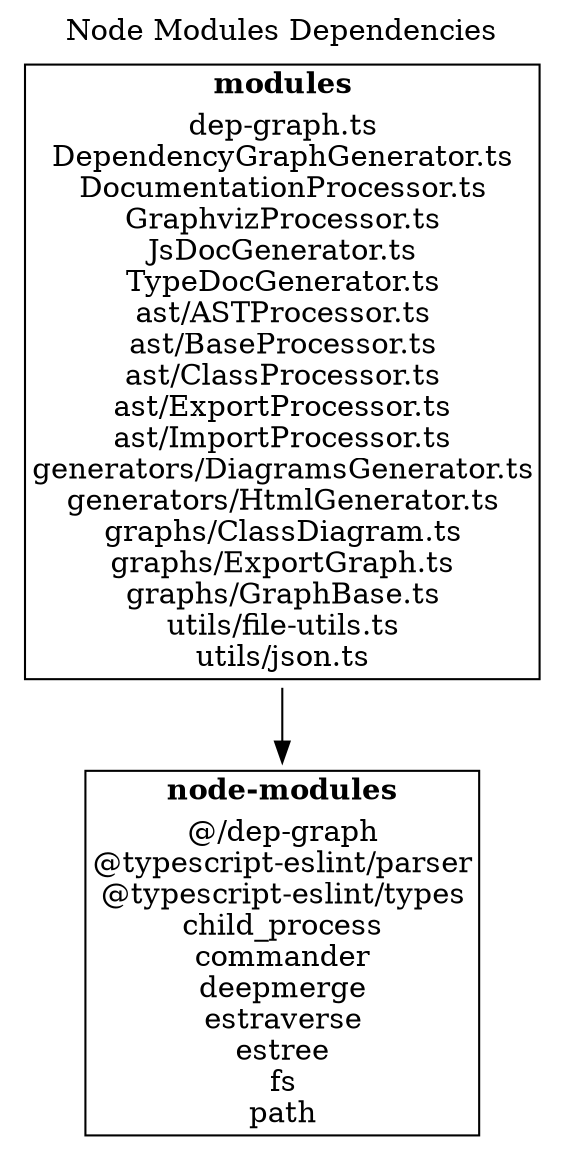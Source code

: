digraph {label="Node Modules Dependencies";
labelloc="t";
"node-modules" [shape=none, label=<<TABLE cellspacing="0" cellborder="0" align="left">
<TR><TD><B>node-modules</B></TD></TR>
<TR><TD align="left">
@/dep-graph<BR/>
@typescript-eslint/parser<BR/>
@typescript-eslint/types<BR/>
child_process<BR/>
commander<BR/>
deepmerge<BR/>
estraverse<BR/>
estree<BR/>
fs<BR/>
path<BR/>
</TD></TR>
</TABLE>>];
"modules" [shape=none, label=<<TABLE cellspacing="0" cellborder="0" align="left">
<TR><TD><B>modules</B></TD></TR>
<TR><TD align="left">
dep-graph.ts<BR/>
DependencyGraphGenerator.ts<BR/>
DocumentationProcessor.ts<BR/>
GraphvizProcessor.ts<BR/>
JsDocGenerator.ts<BR/>
TypeDocGenerator.ts<BR/>
ast/ASTProcessor.ts<BR/>
ast/BaseProcessor.ts<BR/>
ast/ClassProcessor.ts<BR/>
ast/ExportProcessor.ts<BR/>
ast/ImportProcessor.ts<BR/>
generators/DiagramsGenerator.ts<BR/>
generators/HtmlGenerator.ts<BR/>
graphs/ClassDiagram.ts<BR/>
graphs/ExportGraph.ts<BR/>
graphs/GraphBase.ts<BR/>
utils/file-utils.ts<BR/>
utils/json.ts<BR/>
</TD></TR>
</TABLE>>];
"modules"->"node-modules";
}
